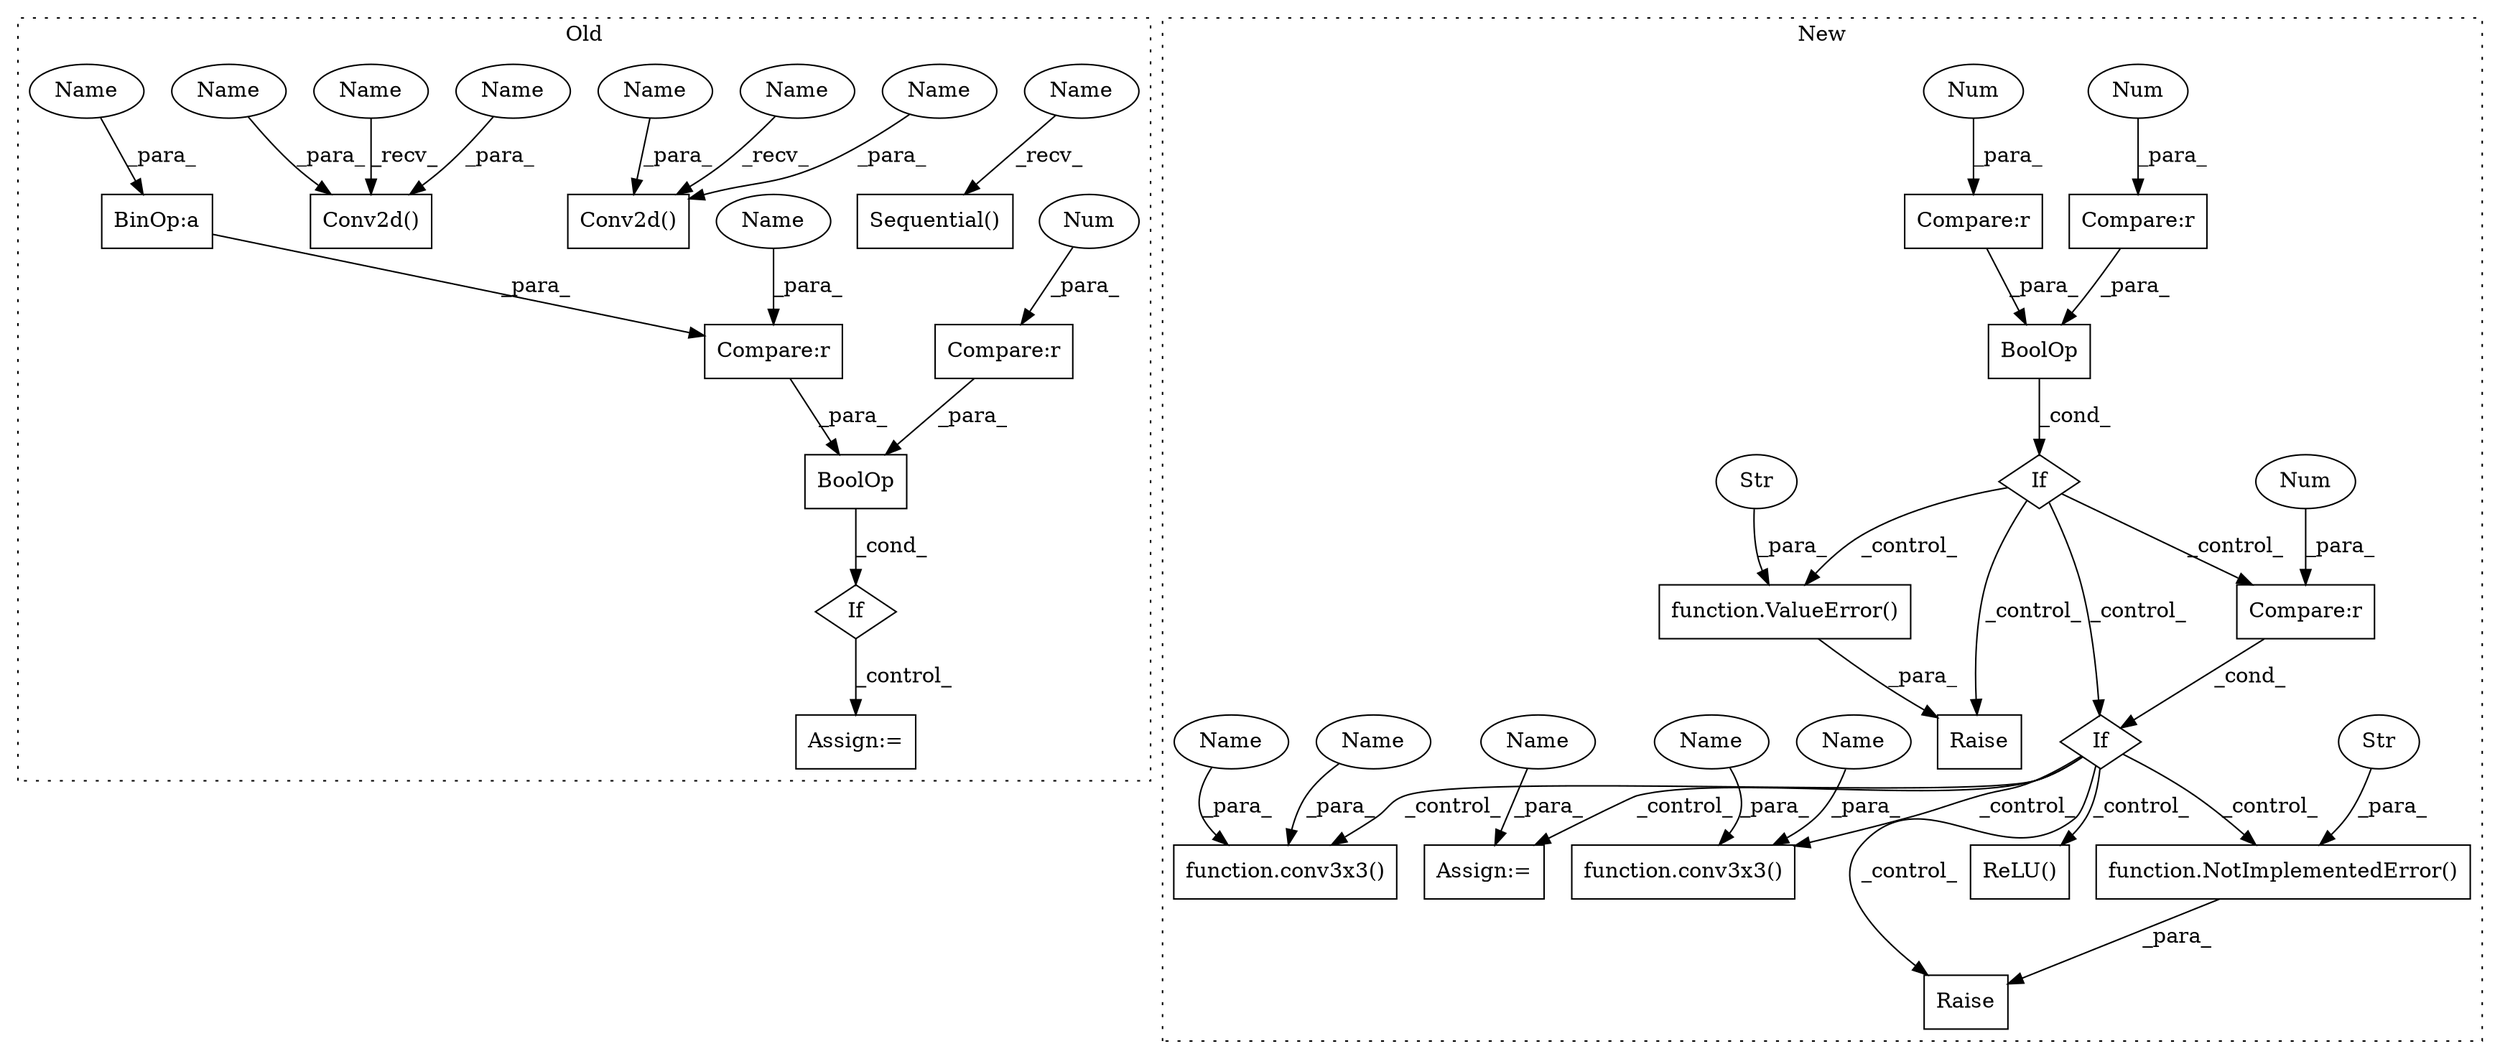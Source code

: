 digraph G {
subgraph cluster0 {
1 [label="If" a="96" s="1885,1937" l="3,14" shape="diamond"];
6 [label="Assign:=" a="68" s="1964" l="3" shape="box"];
8 [label="BinOp:a" a="82" s="1930" l="1" shape="box"];
11 [label="BoolOp" a="72" s="1888" l="49" shape="box"];
16 [label="Compare:r" a="40" s="1888" l="11" shape="box"];
17 [label="Num" a="76" s="1898" l="1" shape="ellipse"];
20 [label="Compare:r" a="40" s="1903" l="34" shape="box"];
23 [label="Conv2d()" a="75" s="1335,1362" l="10,54" shape="box"];
24 [label="Sequential()" a="75" s="1860" l="15" shape="box"];
25 [label="Conv2d()" a="75" s="1648,1672" l="10,49" shape="box"];
30 [label="Name" a="87" s="1335" l="2" shape="ellipse"];
31 [label="Name" a="87" s="1648" l="2" shape="ellipse"];
32 [label="Name" a="87" s="1860" l="2" shape="ellipse"];
36 [label="Name" a="87" s="1931" l="6" shape="ellipse"];
37 [label="Name" a="87" s="1658" l="6" shape="ellipse"];
38 [label="Name" a="87" s="1666" l="6" shape="ellipse"];
39 [label="Name" a="87" s="1356" l="6" shape="ellipse"];
40 [label="Name" a="87" s="1345" l="9" shape="ellipse"];
41 [label="Name" a="87" s="1903" l="9" shape="ellipse"];
label = "Old";
style="dotted";
}
subgraph cluster1 {
2 [label="function.NotImplementedError()" a="75" s="1095,1157" l="20,1" shape="box"];
3 [label="If" a="96" s="932,966" l="3,14" shape="diamond"];
4 [label="Compare:r" a="40" s="935" l="11" shape="box"];
5 [label="Raise" a="91" s="1089" l="6" shape="box"];
7 [label="If" a="96" s="1060,1075" l="3,14" shape="diamond"];
9 [label="Str" a="66" s="1115" l="42" shape="ellipse"];
10 [label="BoolOp" a="72" s="935" l="31" shape="box"];
12 [label="function.conv3x3()" a="75" s="1271,1303" l="8,1" shape="box"];
13 [label="Assign:=" a="68" s="1524" l="3" shape="box"];
14 [label="function.conv3x3()" a="75" s="1406,1428" l="8,1" shape="box"];
15 [label="Num" a="76" s="945" l="1" shape="ellipse"];
18 [label="Compare:r" a="40" s="1063" l="12" shape="box"];
19 [label="Num" a="76" s="1074" l="1" shape="ellipse"];
21 [label="Compare:r" a="40" s="950" l="16" shape="box"];
22 [label="Num" a="76" s="964" l="2" shape="ellipse"];
26 [label="Raise" a="91" s="980" l="6" shape="box"];
27 [label="ReLU()" a="75" s="1363" l="21" shape="box"];
28 [label="function.ValueError()" a="75" s="986,1050" l="11,1" shape="box"];
29 [label="Str" a="66" s="997" l="53" shape="ellipse"];
33 [label="Name" a="87" s="1414" l="6" shape="ellipse"];
34 [label="Name" a="87" s="1289" l="6" shape="ellipse"];
35 [label="Name" a="87" s="1422" l="6" shape="ellipse"];
42 [label="Name" a="87" s="1297" l="6" shape="ellipse"];
43 [label="Name" a="87" s="1527" l="6" shape="ellipse"];
label = "New";
style="dotted";
}
1 -> 6 [label="_control_"];
2 -> 5 [label="_para_"];
3 -> 26 [label="_control_"];
3 -> 28 [label="_control_"];
3 -> 7 [label="_control_"];
3 -> 18 [label="_control_"];
4 -> 10 [label="_para_"];
7 -> 12 [label="_control_"];
7 -> 14 [label="_control_"];
7 -> 27 [label="_control_"];
7 -> 13 [label="_control_"];
7 -> 2 [label="_control_"];
7 -> 5 [label="_control_"];
8 -> 20 [label="_para_"];
9 -> 2 [label="_para_"];
10 -> 3 [label="_cond_"];
11 -> 1 [label="_cond_"];
15 -> 4 [label="_para_"];
16 -> 11 [label="_para_"];
17 -> 16 [label="_para_"];
18 -> 7 [label="_cond_"];
19 -> 18 [label="_para_"];
20 -> 11 [label="_para_"];
21 -> 10 [label="_para_"];
22 -> 21 [label="_para_"];
28 -> 26 [label="_para_"];
29 -> 28 [label="_para_"];
30 -> 23 [label="_recv_"];
31 -> 25 [label="_recv_"];
32 -> 24 [label="_recv_"];
33 -> 14 [label="_para_"];
34 -> 12 [label="_para_"];
35 -> 14 [label="_para_"];
36 -> 8 [label="_para_"];
37 -> 25 [label="_para_"];
38 -> 25 [label="_para_"];
39 -> 23 [label="_para_"];
40 -> 23 [label="_para_"];
41 -> 20 [label="_para_"];
42 -> 12 [label="_para_"];
43 -> 13 [label="_para_"];
}